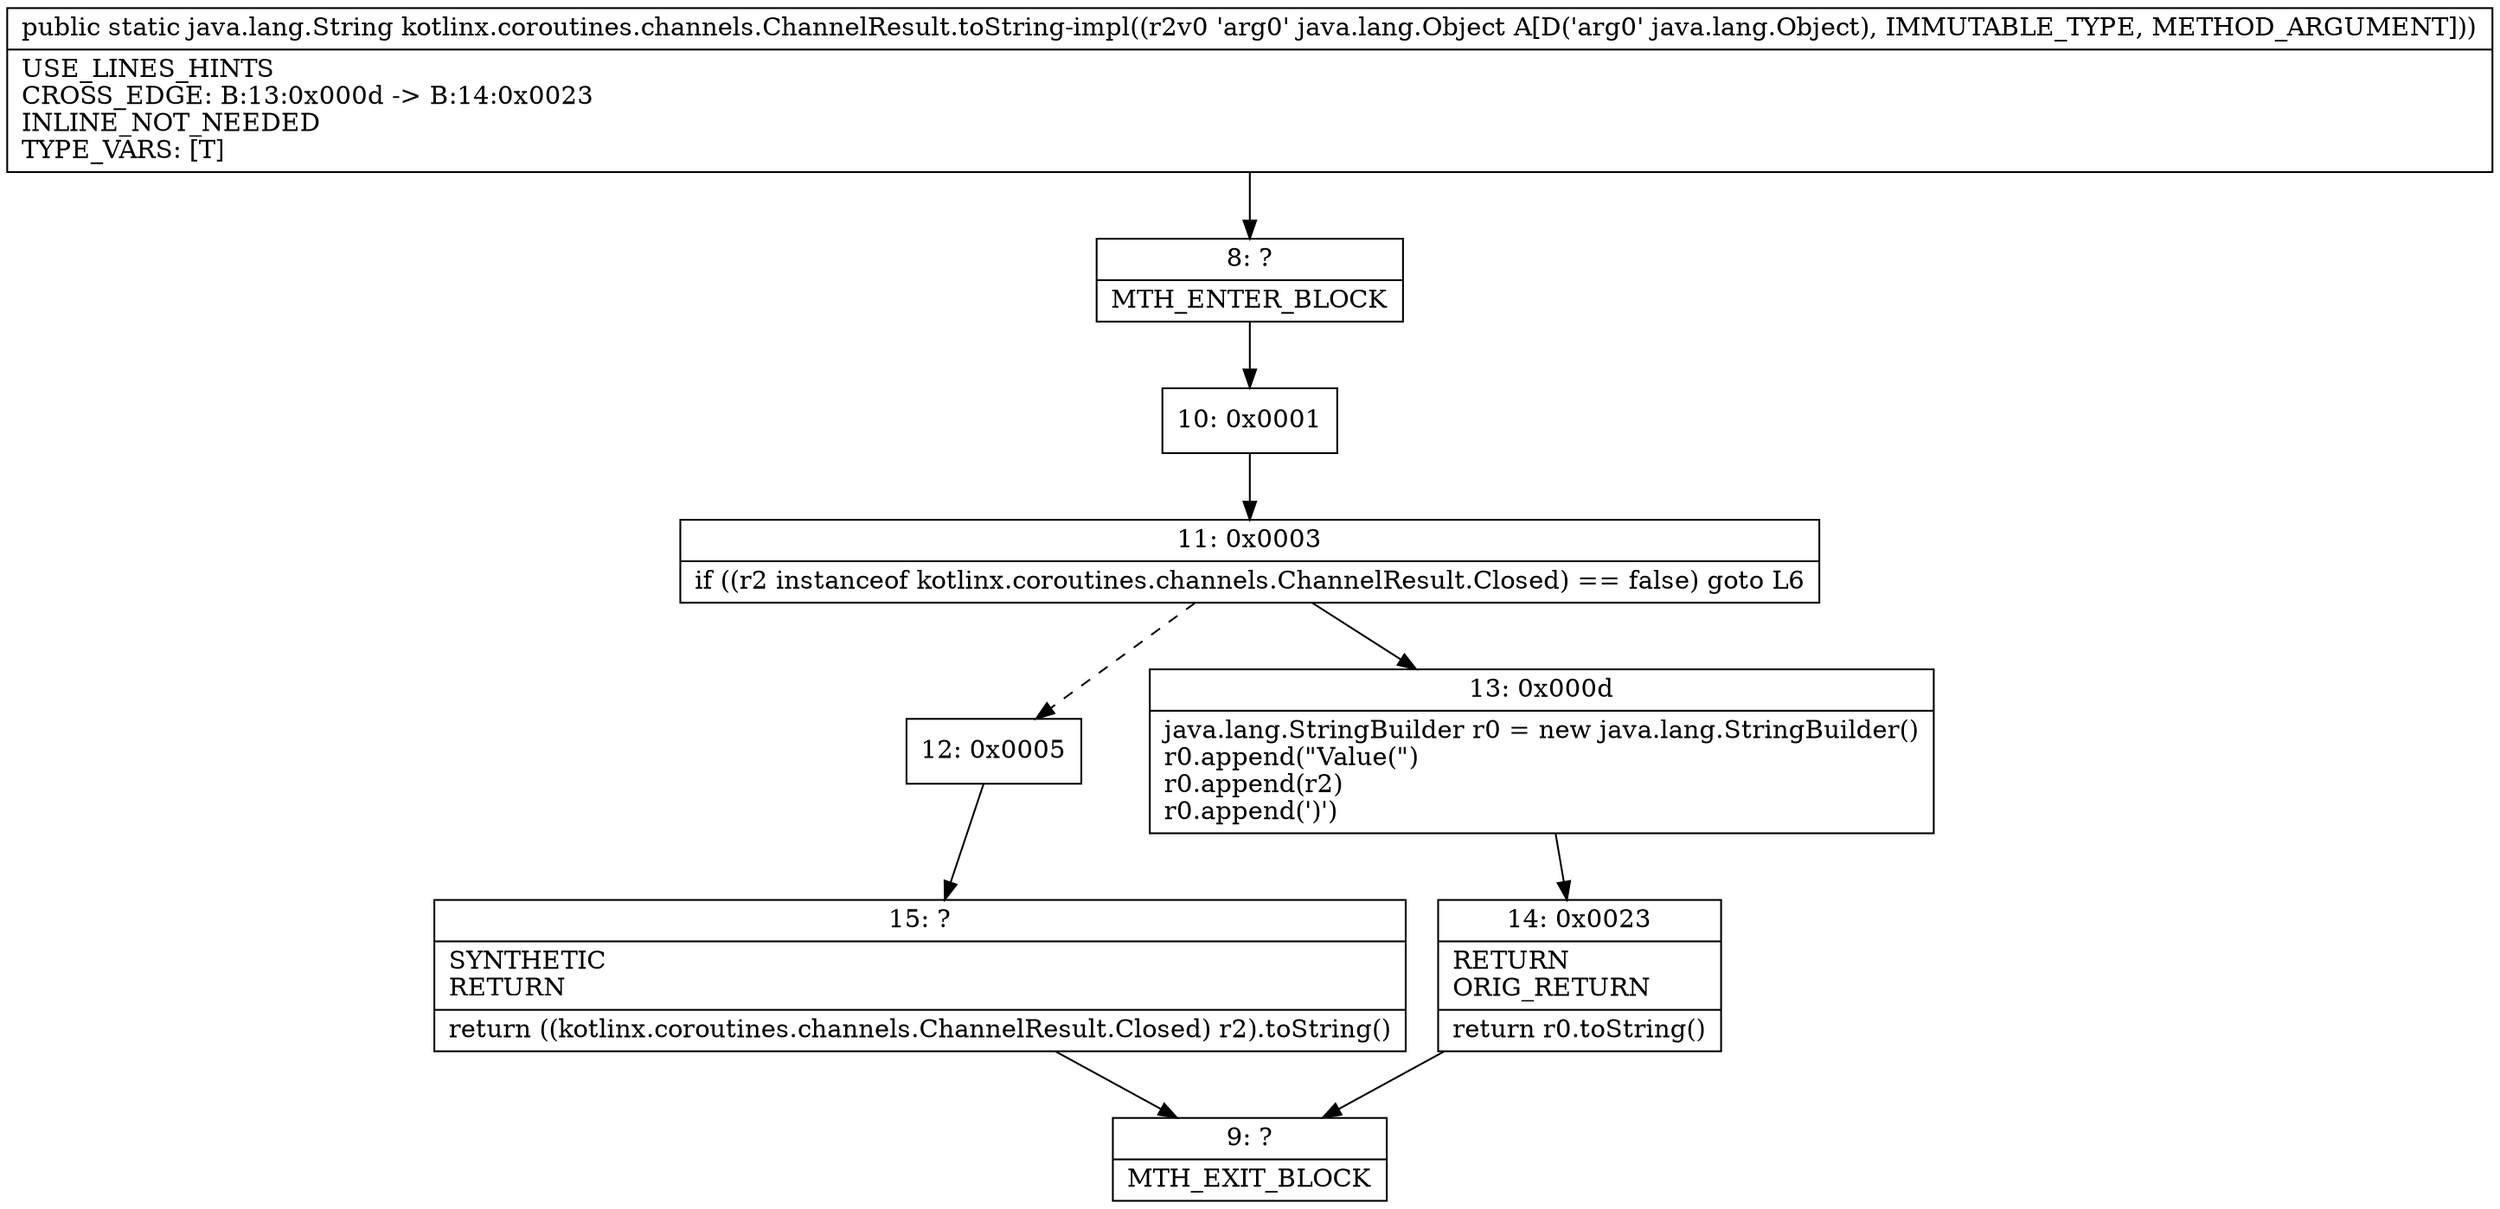 digraph "CFG forkotlinx.coroutines.channels.ChannelResult.toString\-impl(Ljava\/lang\/Object;)Ljava\/lang\/String;" {
Node_8 [shape=record,label="{8\:\ ?|MTH_ENTER_BLOCK\l}"];
Node_10 [shape=record,label="{10\:\ 0x0001}"];
Node_11 [shape=record,label="{11\:\ 0x0003|if ((r2 instanceof kotlinx.coroutines.channels.ChannelResult.Closed) == false) goto L6\l}"];
Node_12 [shape=record,label="{12\:\ 0x0005}"];
Node_15 [shape=record,label="{15\:\ ?|SYNTHETIC\lRETURN\l|return ((kotlinx.coroutines.channels.ChannelResult.Closed) r2).toString()\l}"];
Node_9 [shape=record,label="{9\:\ ?|MTH_EXIT_BLOCK\l}"];
Node_13 [shape=record,label="{13\:\ 0x000d|java.lang.StringBuilder r0 = new java.lang.StringBuilder()\lr0.append(\"Value(\")\lr0.append(r2)\lr0.append(')')\l}"];
Node_14 [shape=record,label="{14\:\ 0x0023|RETURN\lORIG_RETURN\l|return r0.toString()\l}"];
MethodNode[shape=record,label="{public static java.lang.String kotlinx.coroutines.channels.ChannelResult.toString\-impl((r2v0 'arg0' java.lang.Object A[D('arg0' java.lang.Object), IMMUTABLE_TYPE, METHOD_ARGUMENT]))  | USE_LINES_HINTS\lCROSS_EDGE: B:13:0x000d \-\> B:14:0x0023\lINLINE_NOT_NEEDED\lTYPE_VARS: [T]\l}"];
MethodNode -> Node_8;Node_8 -> Node_10;
Node_10 -> Node_11;
Node_11 -> Node_12[style=dashed];
Node_11 -> Node_13;
Node_12 -> Node_15;
Node_15 -> Node_9;
Node_13 -> Node_14;
Node_14 -> Node_9;
}

